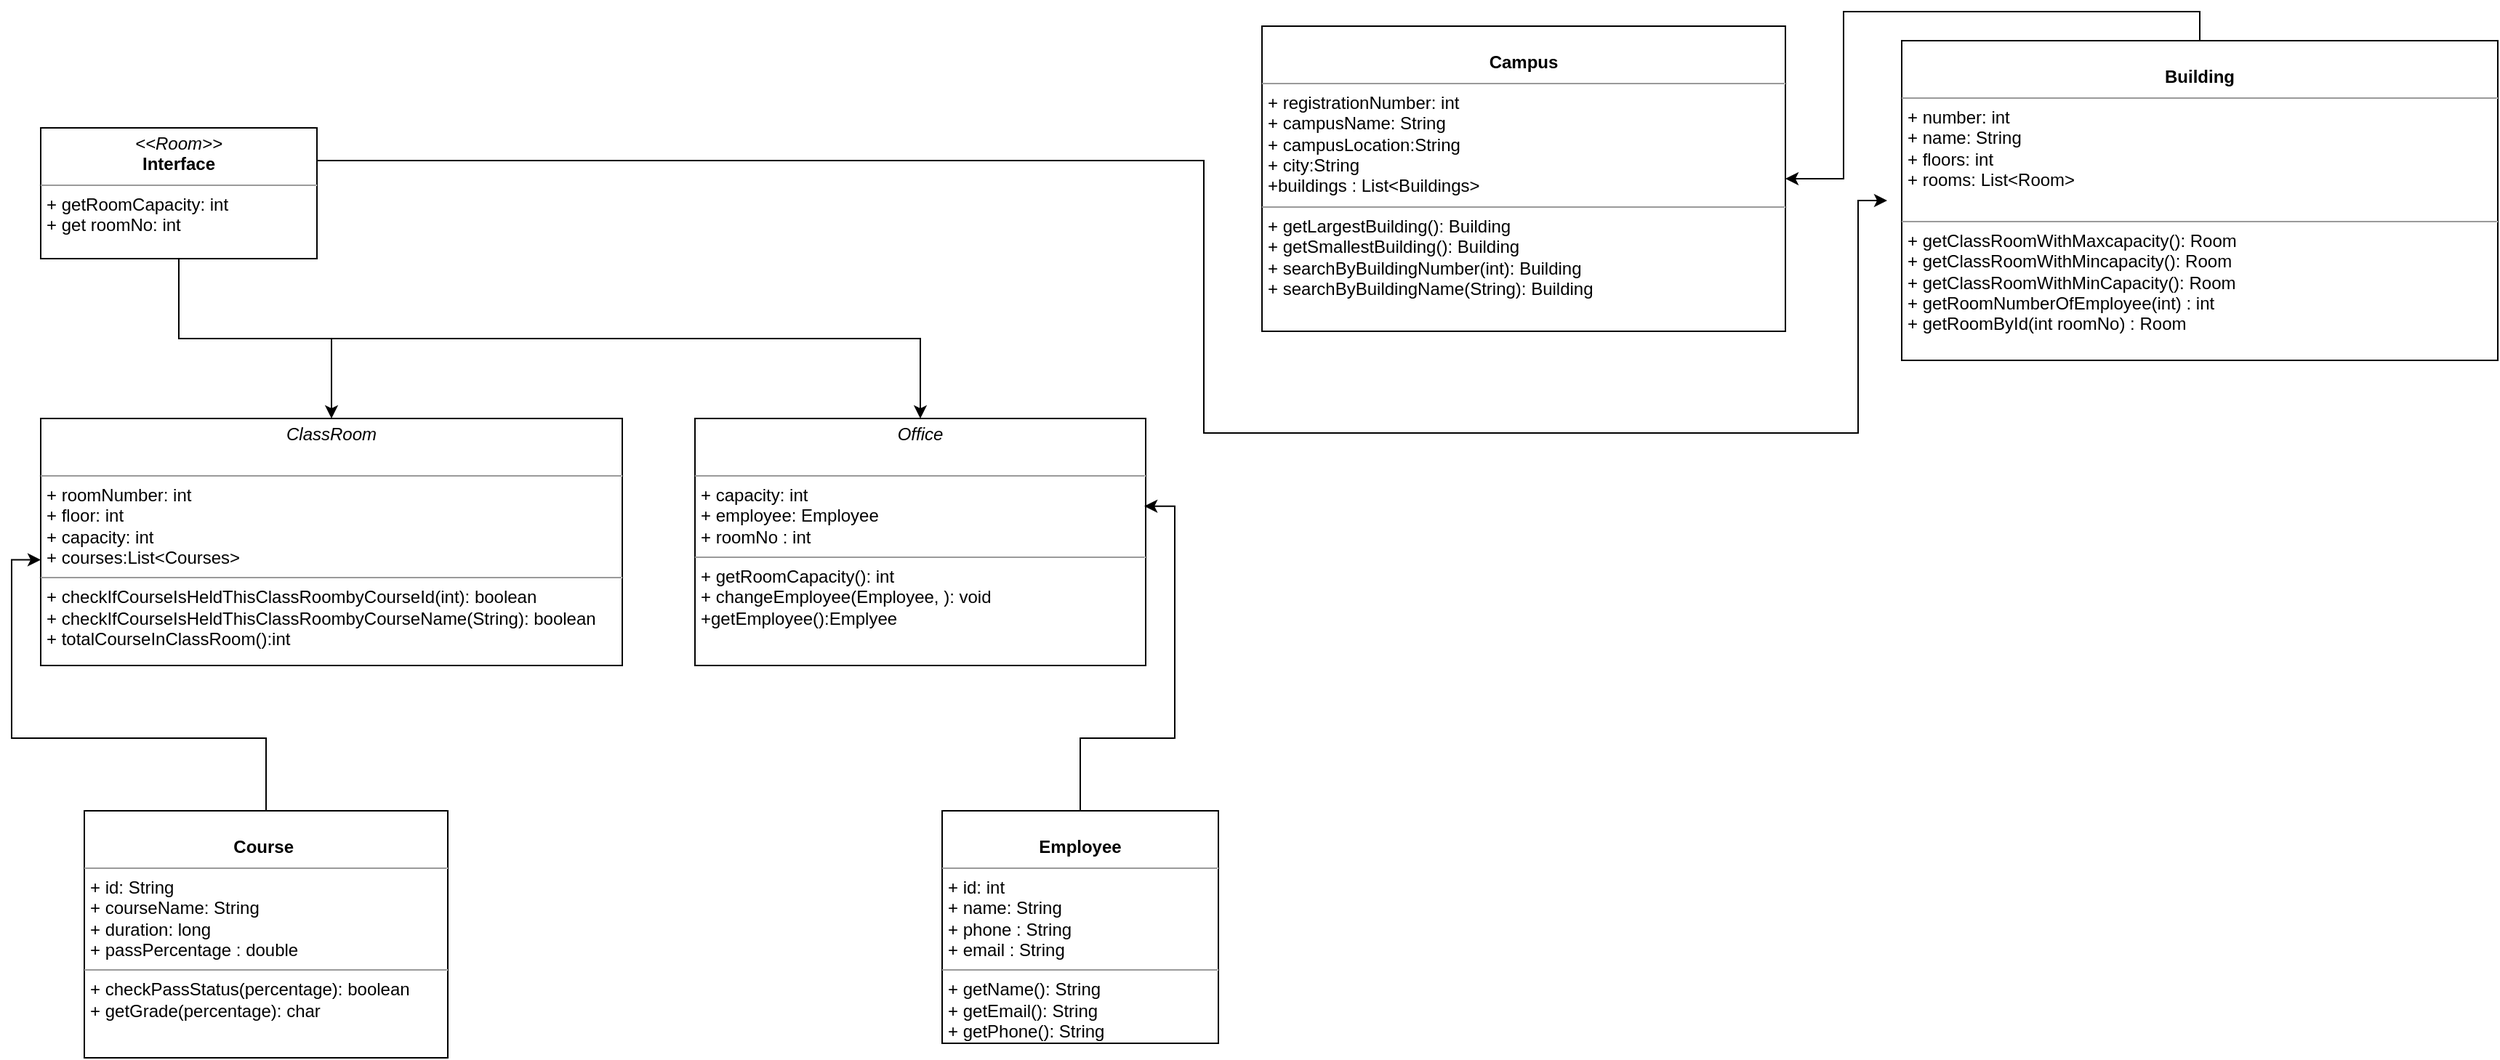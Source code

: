 <mxfile version="20.3.0" type="device"><diagram id="nNqzSd3LpO5Vm0Xdv9EH" name="Page-1"><mxGraphModel dx="1826" dy="916" grid="1" gridSize="10" guides="1" tooltips="1" connect="1" arrows="1" fold="1" page="1" pageScale="1" pageWidth="850" pageHeight="1100" math="0" shadow="0"><root><mxCell id="0"/><mxCell id="1" parent="0"/><mxCell id="Aj--Annz8UWwUXO2myQp-12" style="edgeStyle=orthogonalEdgeStyle;rounded=0;orthogonalLoop=1;jettySize=auto;html=1;exitX=0.5;exitY=1;exitDx=0;exitDy=0;" parent="1" source="Aj--Annz8UWwUXO2myQp-1" target="Aj--Annz8UWwUXO2myQp-11" edge="1"><mxGeometry relative="1" as="geometry"/></mxCell><mxCell id="Aj--Annz8UWwUXO2myQp-14" style="edgeStyle=orthogonalEdgeStyle;rounded=0;orthogonalLoop=1;jettySize=auto;html=1;exitX=0.5;exitY=1;exitDx=0;exitDy=0;entryX=0.5;entryY=0;entryDx=0;entryDy=0;" parent="1" source="Aj--Annz8UWwUXO2myQp-1" target="Aj--Annz8UWwUXO2myQp-13" edge="1"><mxGeometry relative="1" as="geometry"/></mxCell><mxCell id="Aj--Annz8UWwUXO2myQp-22" style="edgeStyle=orthogonalEdgeStyle;rounded=0;orthogonalLoop=1;jettySize=auto;html=1;exitX=1;exitY=0.25;exitDx=0;exitDy=0;" parent="1" source="Aj--Annz8UWwUXO2myQp-1" edge="1"><mxGeometry relative="1" as="geometry"><mxPoint x="1440" y="180" as="targetPoint"/><Array as="points"><mxPoint x="970" y="152"/><mxPoint x="970" y="340"/><mxPoint x="1420" y="340"/><mxPoint x="1420" y="180"/></Array></mxGeometry></mxCell><mxCell id="Aj--Annz8UWwUXO2myQp-1" value="&lt;p style=&quot;margin:0px;margin-top:4px;text-align:center;&quot;&gt;&lt;i&gt;&amp;lt;&amp;lt;Room&amp;gt;&amp;gt;&lt;/i&gt;&lt;br&gt;&lt;b&gt;Interface&lt;/b&gt;&lt;/p&gt;&lt;hr size=&quot;1&quot;&gt;&lt;p style=&quot;margin:0px;margin-left:4px;&quot;&gt;+ getRoomCapacity: int&lt;br&gt;+ get roomNo: int&lt;/p&gt;" style="verticalAlign=top;align=left;overflow=fill;fontSize=12;fontFamily=Helvetica;html=1;" parent="1" vertex="1"><mxGeometry x="170" y="130" width="190" height="90" as="geometry"/></mxCell><mxCell id="Aj--Annz8UWwUXO2myQp-11" value="&lt;p style=&quot;margin:0px;margin-top:4px;text-align:center;&quot;&gt;&lt;i&gt;ClassRoom&lt;/i&gt;&lt;br&gt;&lt;br&gt;&lt;/p&gt;&lt;hr size=&quot;1&quot;&gt;&lt;p style=&quot;margin:0px;margin-left:4px;&quot;&gt;+ roomNumber: int&lt;br&gt;+ floor: int&lt;/p&gt;&lt;p style=&quot;margin:0px;margin-left:4px;&quot;&gt;+ capacity: int&lt;/p&gt;&lt;p style=&quot;margin:0px;margin-left:4px;&quot;&gt;+ courses:List&amp;lt;Courses&amp;gt;&lt;/p&gt;&lt;hr size=&quot;1&quot;&gt;&lt;p style=&quot;margin:0px;margin-left:4px;&quot;&gt;+ checkIfCourseIsHeldThisClassRoombyCourseId(int): boolean&lt;br&gt;+ checkIfCourseIsHeldThisClassRoombyCourseName(String): boolean&lt;/p&gt;&lt;p style=&quot;margin:0px;margin-left:4px;&quot;&gt;+&amp;nbsp;totalCourseInClassRoom():int&lt;/p&gt;" style="verticalAlign=top;align=left;overflow=fill;fontSize=12;fontFamily=Helvetica;html=1;" parent="1" vertex="1"><mxGeometry x="170" y="330" width="400" height="170" as="geometry"/></mxCell><mxCell id="Aj--Annz8UWwUXO2myQp-13" value="&lt;p style=&quot;margin:0px;margin-top:4px;text-align:center;&quot;&gt;&lt;i&gt;Office&lt;/i&gt;&lt;br&gt;&lt;br&gt;&lt;/p&gt;&lt;hr size=&quot;1&quot;&gt;&lt;p style=&quot;margin:0px;margin-left:4px;&quot;&gt;+ capacity: int&lt;br&gt;+ employee: Employee&lt;/p&gt;&lt;p style=&quot;margin:0px;margin-left:4px;&quot;&gt;+ roomNo : int&lt;/p&gt;&lt;hr size=&quot;1&quot;&gt;&lt;p style=&quot;margin:0px;margin-left:4px;&quot;&gt;+ getRoomCapacity(): int&lt;br&gt;+ changeEmployee(Employee, ): void&lt;/p&gt;&lt;p style=&quot;margin:0px;margin-left:4px;&quot;&gt;+getEmployee():Emplyee&lt;/p&gt;" style="verticalAlign=top;align=left;overflow=fill;fontSize=12;fontFamily=Helvetica;html=1;" parent="1" vertex="1"><mxGeometry x="620" y="330" width="310" height="170" as="geometry"/></mxCell><mxCell id="Aj--Annz8UWwUXO2myQp-15" value="&lt;p style=&quot;margin:0px;margin-top:4px;text-align:center;&quot;&gt;&lt;br&gt;&lt;b&gt;Campus&lt;/b&gt;&lt;/p&gt;&lt;hr size=&quot;1&quot;&gt;&lt;p style=&quot;margin:0px;margin-left:4px;&quot;&gt;+ registrationNumber: int&lt;br&gt;+ campusName: String&lt;/p&gt;&lt;p style=&quot;margin:0px;margin-left:4px;&quot;&gt;+ campusLocation:String&lt;/p&gt;&lt;p style=&quot;margin:0px;margin-left:4px;&quot;&gt;+ city:String&lt;/p&gt;&lt;p style=&quot;margin:0px;margin-left:4px;&quot;&gt;+buildings : List&amp;lt;Buildings&amp;gt;&lt;/p&gt;&lt;hr size=&quot;1&quot;&gt;&lt;p style=&quot;margin:0px;margin-left:4px;&quot;&gt;+ getLargestBuilding(): Building&lt;/p&gt;&lt;p style=&quot;margin:0px;margin-left:4px;&quot;&gt;+ getSmallestBuilding(): Building&lt;br&gt;+ searchByBuildingNumber(int): Building&lt;/p&gt;&lt;p style=&quot;margin:0px;margin-left:4px;&quot;&gt;+ searchByBuildingName(String): Building&lt;br&gt;&lt;/p&gt;" style="verticalAlign=top;align=left;overflow=fill;fontSize=12;fontFamily=Helvetica;html=1;" parent="1" vertex="1"><mxGeometry x="1010" y="60" width="360" height="210" as="geometry"/></mxCell><mxCell id="myFDHsodY7WdszS13Lcr-1" style="edgeStyle=orthogonalEdgeStyle;rounded=0;orthogonalLoop=1;jettySize=auto;html=1;exitX=0.5;exitY=0;exitDx=0;exitDy=0;entryX=1;entryY=0.5;entryDx=0;entryDy=0;" edge="1" parent="1" source="Aj--Annz8UWwUXO2myQp-16" target="Aj--Annz8UWwUXO2myQp-15"><mxGeometry relative="1" as="geometry"/></mxCell><mxCell id="Aj--Annz8UWwUXO2myQp-16" value="&lt;p style=&quot;margin:0px;margin-top:4px;text-align:center;&quot;&gt;&lt;br&gt;&lt;b&gt;Building&lt;/b&gt;&lt;/p&gt;&lt;hr size=&quot;1&quot;&gt;&lt;p style=&quot;margin:0px;margin-left:4px;&quot;&gt;+ number: int&lt;br&gt;+ name: String&lt;/p&gt;&lt;p style=&quot;margin:0px;margin-left:4px;&quot;&gt;+ floors: int&lt;br&gt;+ rooms: List&amp;lt;Room&amp;gt;&lt;br&gt;&lt;/p&gt;&lt;p style=&quot;margin:0px;margin-left:4px;&quot;&gt;&lt;br&gt;&lt;/p&gt;&lt;hr size=&quot;1&quot;&gt;&lt;p style=&quot;margin:0px;margin-left:4px;&quot;&gt;+ getClassRoomWithMaxcapacity(): Room&lt;/p&gt;&lt;p style=&quot;margin:0px;margin-left:4px;&quot;&gt;+ getClassRoomWithMincapacity(): Room&lt;br&gt;+ getClassRoomWithMinCapacity(): Room&lt;/p&gt;&lt;p style=&quot;margin:0px;margin-left:4px;&quot;&gt;+ getRoomNumberOfEmployee(int) : int&lt;/p&gt;&lt;p style=&quot;margin:0px;margin-left:4px;&quot;&gt;+ getRoomById(int roomNo) : Room&lt;/p&gt;" style="verticalAlign=top;align=left;overflow=fill;fontSize=12;fontFamily=Helvetica;html=1;" parent="1" vertex="1"><mxGeometry x="1450" y="70" width="410" height="220" as="geometry"/></mxCell><mxCell id="Aj--Annz8UWwUXO2myQp-19" style="edgeStyle=orthogonalEdgeStyle;rounded=0;orthogonalLoop=1;jettySize=auto;html=1;entryX=0.997;entryY=0.355;entryDx=0;entryDy=0;entryPerimeter=0;" parent="1" source="Aj--Annz8UWwUXO2myQp-17" target="Aj--Annz8UWwUXO2myQp-13" edge="1"><mxGeometry relative="1" as="geometry"/></mxCell><mxCell id="Aj--Annz8UWwUXO2myQp-17" value="&lt;p style=&quot;margin:0px;margin-top:4px;text-align:center;&quot;&gt;&lt;br&gt;&lt;b&gt;Employee&lt;/b&gt;&lt;/p&gt;&lt;hr size=&quot;1&quot;&gt;&lt;p style=&quot;margin:0px;margin-left:4px;&quot;&gt;+ id: int&lt;br&gt;+ name: String&lt;/p&gt;&lt;p style=&quot;margin:0px;margin-left:4px;&quot;&gt;+ phone : String&lt;/p&gt;&lt;p style=&quot;margin:0px;margin-left:4px;&quot;&gt;+ email : String&lt;/p&gt;&lt;hr size=&quot;1&quot;&gt;&lt;p style=&quot;margin:0px;margin-left:4px;&quot;&gt;+ getName(): String&lt;br&gt;+ getEmail(): String&lt;/p&gt;&lt;p style=&quot;margin:0px;margin-left:4px;&quot;&gt;+ getPhone(): String&lt;br&gt;&lt;/p&gt;" style="verticalAlign=top;align=left;overflow=fill;fontSize=12;fontFamily=Helvetica;html=1;" parent="1" vertex="1"><mxGeometry x="790" y="600" width="190" height="160" as="geometry"/></mxCell><mxCell id="Aj--Annz8UWwUXO2myQp-21" style="edgeStyle=orthogonalEdgeStyle;rounded=0;orthogonalLoop=1;jettySize=auto;html=1;entryX=0;entryY=0.572;entryDx=0;entryDy=0;entryPerimeter=0;" parent="1" source="Aj--Annz8UWwUXO2myQp-20" target="Aj--Annz8UWwUXO2myQp-11" edge="1"><mxGeometry relative="1" as="geometry"/></mxCell><mxCell id="Aj--Annz8UWwUXO2myQp-20" value="&lt;p style=&quot;margin:0px;margin-top:4px;text-align:center;&quot;&gt;&lt;br&gt;&lt;b&gt;Course&amp;nbsp;&lt;/b&gt;&lt;/p&gt;&lt;hr size=&quot;1&quot;&gt;&lt;p style=&quot;margin:0px;margin-left:4px;&quot;&gt;+ id: String&lt;br&gt;+ courseName: String&lt;/p&gt;&lt;p style=&quot;margin:0px;margin-left:4px;&quot;&gt;+ duration: long&lt;br&gt;&lt;/p&gt;&lt;p style=&quot;margin:0px;margin-left:4px;&quot;&gt;+ passPercentage : double&lt;/p&gt;&lt;hr size=&quot;1&quot;&gt;&lt;p style=&quot;margin:0px;margin-left:4px;&quot;&gt;+ checkPassStatus(percentage): boolean&lt;br&gt;+ getGrade(percentage): char&lt;/p&gt;" style="verticalAlign=top;align=left;overflow=fill;fontSize=12;fontFamily=Helvetica;html=1;" parent="1" vertex="1"><mxGeometry x="200" y="600" width="250" height="170" as="geometry"/></mxCell></root></mxGraphModel></diagram></mxfile>